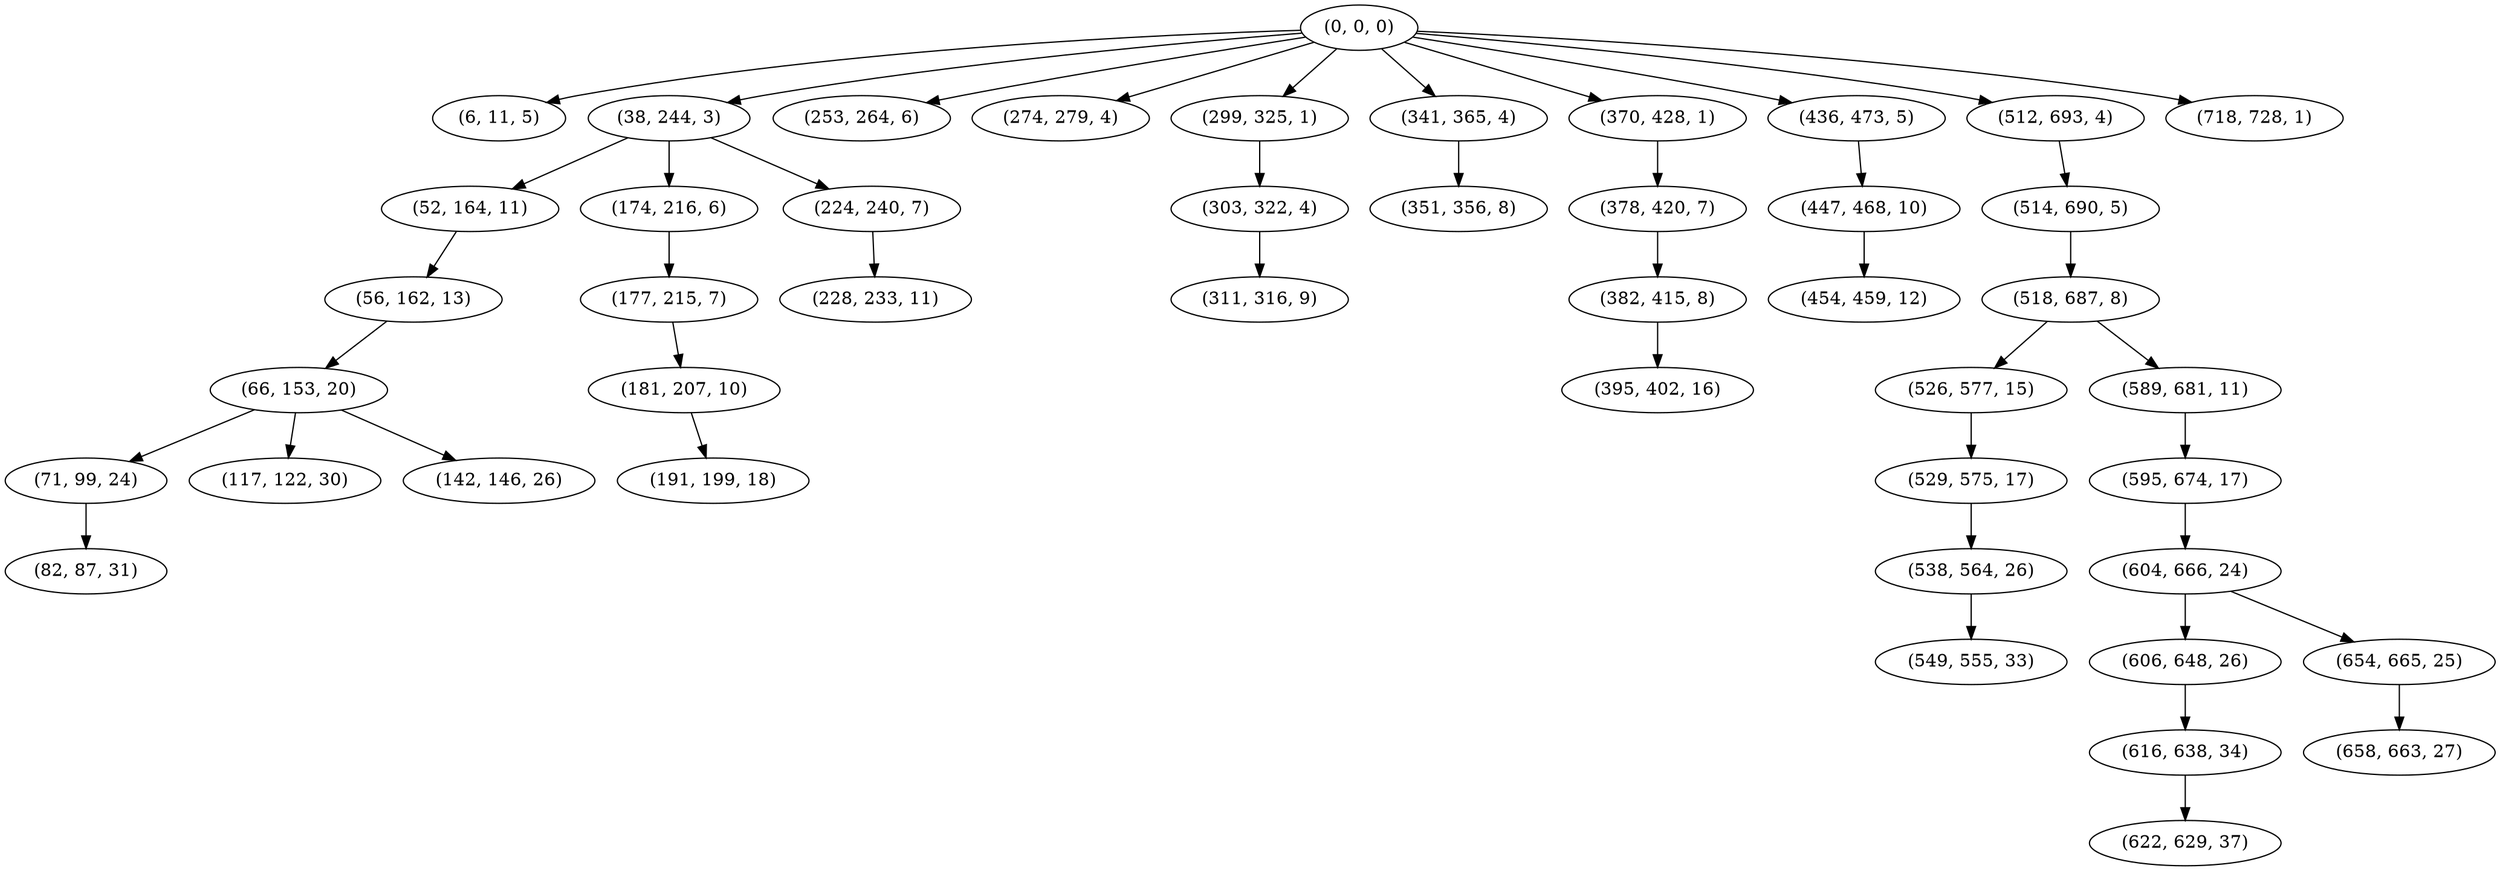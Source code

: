 digraph tree {
    "(0, 0, 0)";
    "(6, 11, 5)";
    "(38, 244, 3)";
    "(52, 164, 11)";
    "(56, 162, 13)";
    "(66, 153, 20)";
    "(71, 99, 24)";
    "(82, 87, 31)";
    "(117, 122, 30)";
    "(142, 146, 26)";
    "(174, 216, 6)";
    "(177, 215, 7)";
    "(181, 207, 10)";
    "(191, 199, 18)";
    "(224, 240, 7)";
    "(228, 233, 11)";
    "(253, 264, 6)";
    "(274, 279, 4)";
    "(299, 325, 1)";
    "(303, 322, 4)";
    "(311, 316, 9)";
    "(341, 365, 4)";
    "(351, 356, 8)";
    "(370, 428, 1)";
    "(378, 420, 7)";
    "(382, 415, 8)";
    "(395, 402, 16)";
    "(436, 473, 5)";
    "(447, 468, 10)";
    "(454, 459, 12)";
    "(512, 693, 4)";
    "(514, 690, 5)";
    "(518, 687, 8)";
    "(526, 577, 15)";
    "(529, 575, 17)";
    "(538, 564, 26)";
    "(549, 555, 33)";
    "(589, 681, 11)";
    "(595, 674, 17)";
    "(604, 666, 24)";
    "(606, 648, 26)";
    "(616, 638, 34)";
    "(622, 629, 37)";
    "(654, 665, 25)";
    "(658, 663, 27)";
    "(718, 728, 1)";
    "(0, 0, 0)" -> "(6, 11, 5)";
    "(0, 0, 0)" -> "(38, 244, 3)";
    "(0, 0, 0)" -> "(253, 264, 6)";
    "(0, 0, 0)" -> "(274, 279, 4)";
    "(0, 0, 0)" -> "(299, 325, 1)";
    "(0, 0, 0)" -> "(341, 365, 4)";
    "(0, 0, 0)" -> "(370, 428, 1)";
    "(0, 0, 0)" -> "(436, 473, 5)";
    "(0, 0, 0)" -> "(512, 693, 4)";
    "(0, 0, 0)" -> "(718, 728, 1)";
    "(38, 244, 3)" -> "(52, 164, 11)";
    "(38, 244, 3)" -> "(174, 216, 6)";
    "(38, 244, 3)" -> "(224, 240, 7)";
    "(52, 164, 11)" -> "(56, 162, 13)";
    "(56, 162, 13)" -> "(66, 153, 20)";
    "(66, 153, 20)" -> "(71, 99, 24)";
    "(66, 153, 20)" -> "(117, 122, 30)";
    "(66, 153, 20)" -> "(142, 146, 26)";
    "(71, 99, 24)" -> "(82, 87, 31)";
    "(174, 216, 6)" -> "(177, 215, 7)";
    "(177, 215, 7)" -> "(181, 207, 10)";
    "(181, 207, 10)" -> "(191, 199, 18)";
    "(224, 240, 7)" -> "(228, 233, 11)";
    "(299, 325, 1)" -> "(303, 322, 4)";
    "(303, 322, 4)" -> "(311, 316, 9)";
    "(341, 365, 4)" -> "(351, 356, 8)";
    "(370, 428, 1)" -> "(378, 420, 7)";
    "(378, 420, 7)" -> "(382, 415, 8)";
    "(382, 415, 8)" -> "(395, 402, 16)";
    "(436, 473, 5)" -> "(447, 468, 10)";
    "(447, 468, 10)" -> "(454, 459, 12)";
    "(512, 693, 4)" -> "(514, 690, 5)";
    "(514, 690, 5)" -> "(518, 687, 8)";
    "(518, 687, 8)" -> "(526, 577, 15)";
    "(518, 687, 8)" -> "(589, 681, 11)";
    "(526, 577, 15)" -> "(529, 575, 17)";
    "(529, 575, 17)" -> "(538, 564, 26)";
    "(538, 564, 26)" -> "(549, 555, 33)";
    "(589, 681, 11)" -> "(595, 674, 17)";
    "(595, 674, 17)" -> "(604, 666, 24)";
    "(604, 666, 24)" -> "(606, 648, 26)";
    "(604, 666, 24)" -> "(654, 665, 25)";
    "(606, 648, 26)" -> "(616, 638, 34)";
    "(616, 638, 34)" -> "(622, 629, 37)";
    "(654, 665, 25)" -> "(658, 663, 27)";
}
